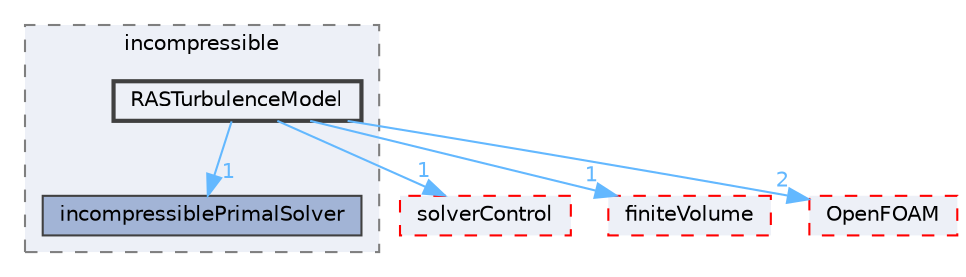 digraph "src/optimisation/adjointOptimisation/adjoint/solvers/primalSolvers/incompressible/RASTurbulenceModel"
{
 // LATEX_PDF_SIZE
  bgcolor="transparent";
  edge [fontname=Helvetica,fontsize=10,labelfontname=Helvetica,labelfontsize=10];
  node [fontname=Helvetica,fontsize=10,shape=box,height=0.2,width=0.4];
  compound=true
  subgraph clusterdir_63917a551ed1d85d2b13384e919fb65d {
    graph [ bgcolor="#edf0f7", pencolor="grey50", label="incompressible", fontname=Helvetica,fontsize=10 style="filled,dashed", URL="dir_63917a551ed1d85d2b13384e919fb65d.html",tooltip=""]
  dir_5aba0a8c5faa23d3d989f917678c366c [label="incompressiblePrimalSolver", fillcolor="#a2b4d6", color="grey25", style="filled", URL="dir_5aba0a8c5faa23d3d989f917678c366c.html",tooltip=""];
  dir_2802ea3642f1b146b1ed1de625c5107a [label="RASTurbulenceModel", fillcolor="#edf0f7", color="grey25", style="filled,bold", URL="dir_2802ea3642f1b146b1ed1de625c5107a.html",tooltip=""];
  }
  dir_54e2bdabc2921f49c73b33c8cf47c961 [label="solverControl", fillcolor="#edf0f7", color="red", style="filled,dashed", URL="dir_54e2bdabc2921f49c73b33c8cf47c961.html",tooltip=""];
  dir_9bd15774b555cf7259a6fa18f99fe99b [label="finiteVolume", fillcolor="#edf0f7", color="red", style="filled,dashed", URL="dir_9bd15774b555cf7259a6fa18f99fe99b.html",tooltip=""];
  dir_c5473ff19b20e6ec4dfe5c310b3778a8 [label="OpenFOAM", fillcolor="#edf0f7", color="red", style="filled,dashed", URL="dir_c5473ff19b20e6ec4dfe5c310b3778a8.html",tooltip=""];
  dir_2802ea3642f1b146b1ed1de625c5107a->dir_54e2bdabc2921f49c73b33c8cf47c961 [headlabel="1", labeldistance=1.5 headhref="dir_003201_003650.html" href="dir_003201_003650.html" color="steelblue1" fontcolor="steelblue1"];
  dir_2802ea3642f1b146b1ed1de625c5107a->dir_5aba0a8c5faa23d3d989f917678c366c [headlabel="1", labeldistance=1.5 headhref="dir_003201_001828.html" href="dir_003201_001828.html" color="steelblue1" fontcolor="steelblue1"];
  dir_2802ea3642f1b146b1ed1de625c5107a->dir_9bd15774b555cf7259a6fa18f99fe99b [headlabel="1", labeldistance=1.5 headhref="dir_003201_001387.html" href="dir_003201_001387.html" color="steelblue1" fontcolor="steelblue1"];
  dir_2802ea3642f1b146b1ed1de625c5107a->dir_c5473ff19b20e6ec4dfe5c310b3778a8 [headlabel="2", labeldistance=1.5 headhref="dir_003201_002695.html" href="dir_003201_002695.html" color="steelblue1" fontcolor="steelblue1"];
}
